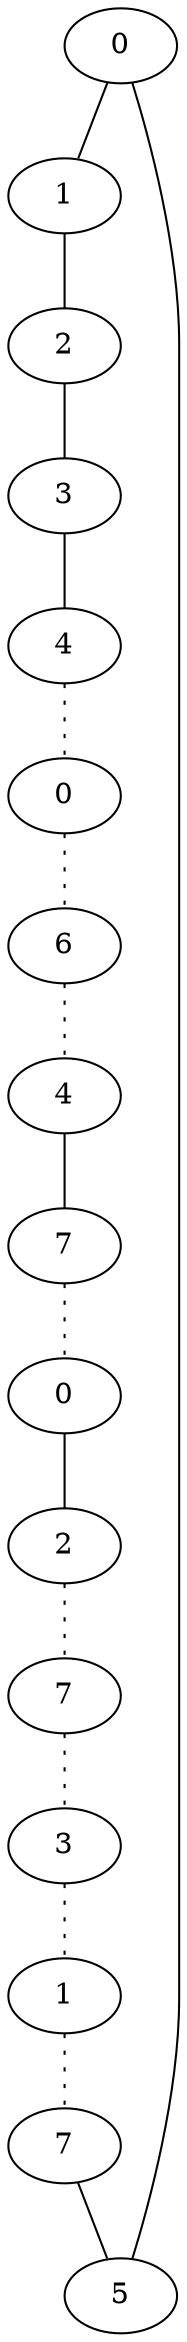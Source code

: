 graph {
a0[label=0];
a1[label=1];
a2[label=2];
a3[label=3];
a4[label=4];
a5[label=0];
a6[label=6];
a7[label=4];
a8[label=7];
a9[label=0];
a10[label=2];
a11[label=7];
a12[label=3];
a13[label=1];
a14[label=7];
a15[label=5];
a0 -- a1;
a0 -- a15;
a1 -- a2;
a2 -- a3;
a3 -- a4;
a4 -- a5 [style=dotted];
a5 -- a6 [style=dotted];
a6 -- a7 [style=dotted];
a7 -- a8;
a8 -- a9 [style=dotted];
a9 -- a10;
a10 -- a11 [style=dotted];
a11 -- a12 [style=dotted];
a12 -- a13 [style=dotted];
a13 -- a14 [style=dotted];
a14 -- a15;
}
